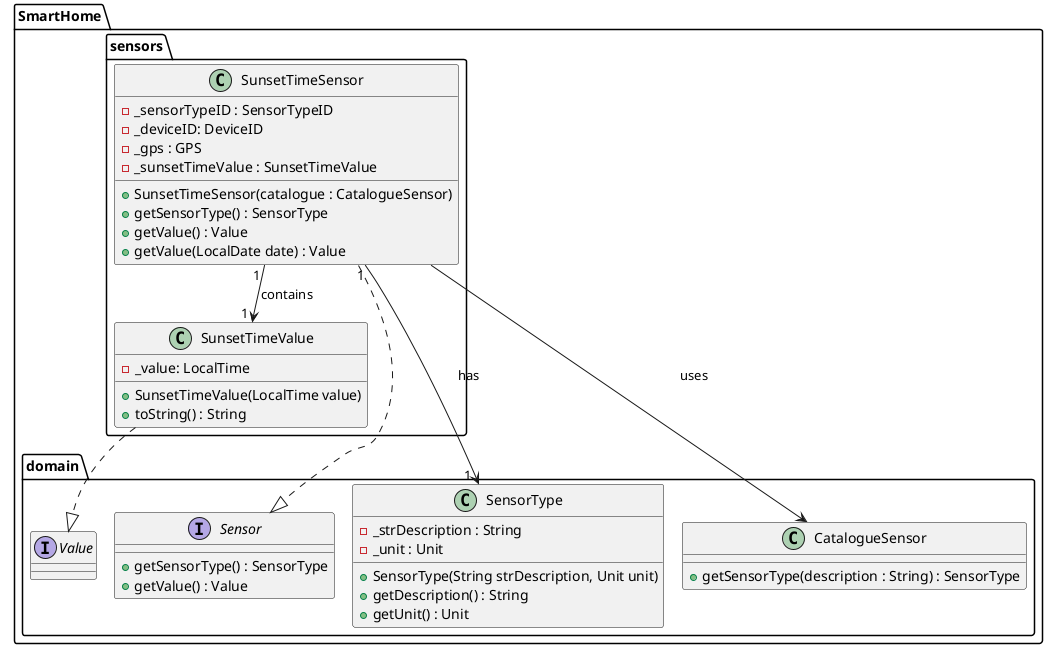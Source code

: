 @startuml
!pragma layout smetana

package SmartHome.sensors {

  class SunsetTimeSensor {
    - _sensorTypeID : SensorTypeID
    - _deviceID: DeviceID
    - _gps : GPS
    - _sunsetTimeValue : SunsetTimeValue
    + SunsetTimeSensor(catalogue : CatalogueSensor)
    + getSensorType() : SensorType
    + getValue() : Value
    + getValue(LocalDate date) : Value
  }

  class SunsetTimeValue {
    - _value: LocalTime
    + SunsetTimeValue(LocalTime value)
    + toString() : String
  }

}

package SmartHome.domain {

  interface Sensor {
    + getSensorType() : SensorType
    + getValue() : Value
  }

  class SensorType {
    - _strDescription : String
    - _unit : Unit
    + SensorType(String strDescription, Unit unit)
    + getDescription() : String
    + getUnit() : Unit
  }

  interface Value {
  }

  class CatalogueSensor {
    + getSensorType(description : String) : SensorType
  }

}

SmartHome.sensors.SunsetTimeSensor ..|> SmartHome.domain.Sensor
SmartHome.sensors.SunsetTimeSensor "1"-->"1  "SmartHome.domain.SensorType : has
SmartHome.sensors.SunsetTimeSensor "1 "--> "1 " SmartHome.sensors.SunsetTimeValue : contains
SmartHome.sensors.SunsetTimeSensor --> SmartHome.domain.CatalogueSensor: uses
SmartHome.sensors.SunsetTimeValue ..|> SmartHome.domain.Value

@enduml